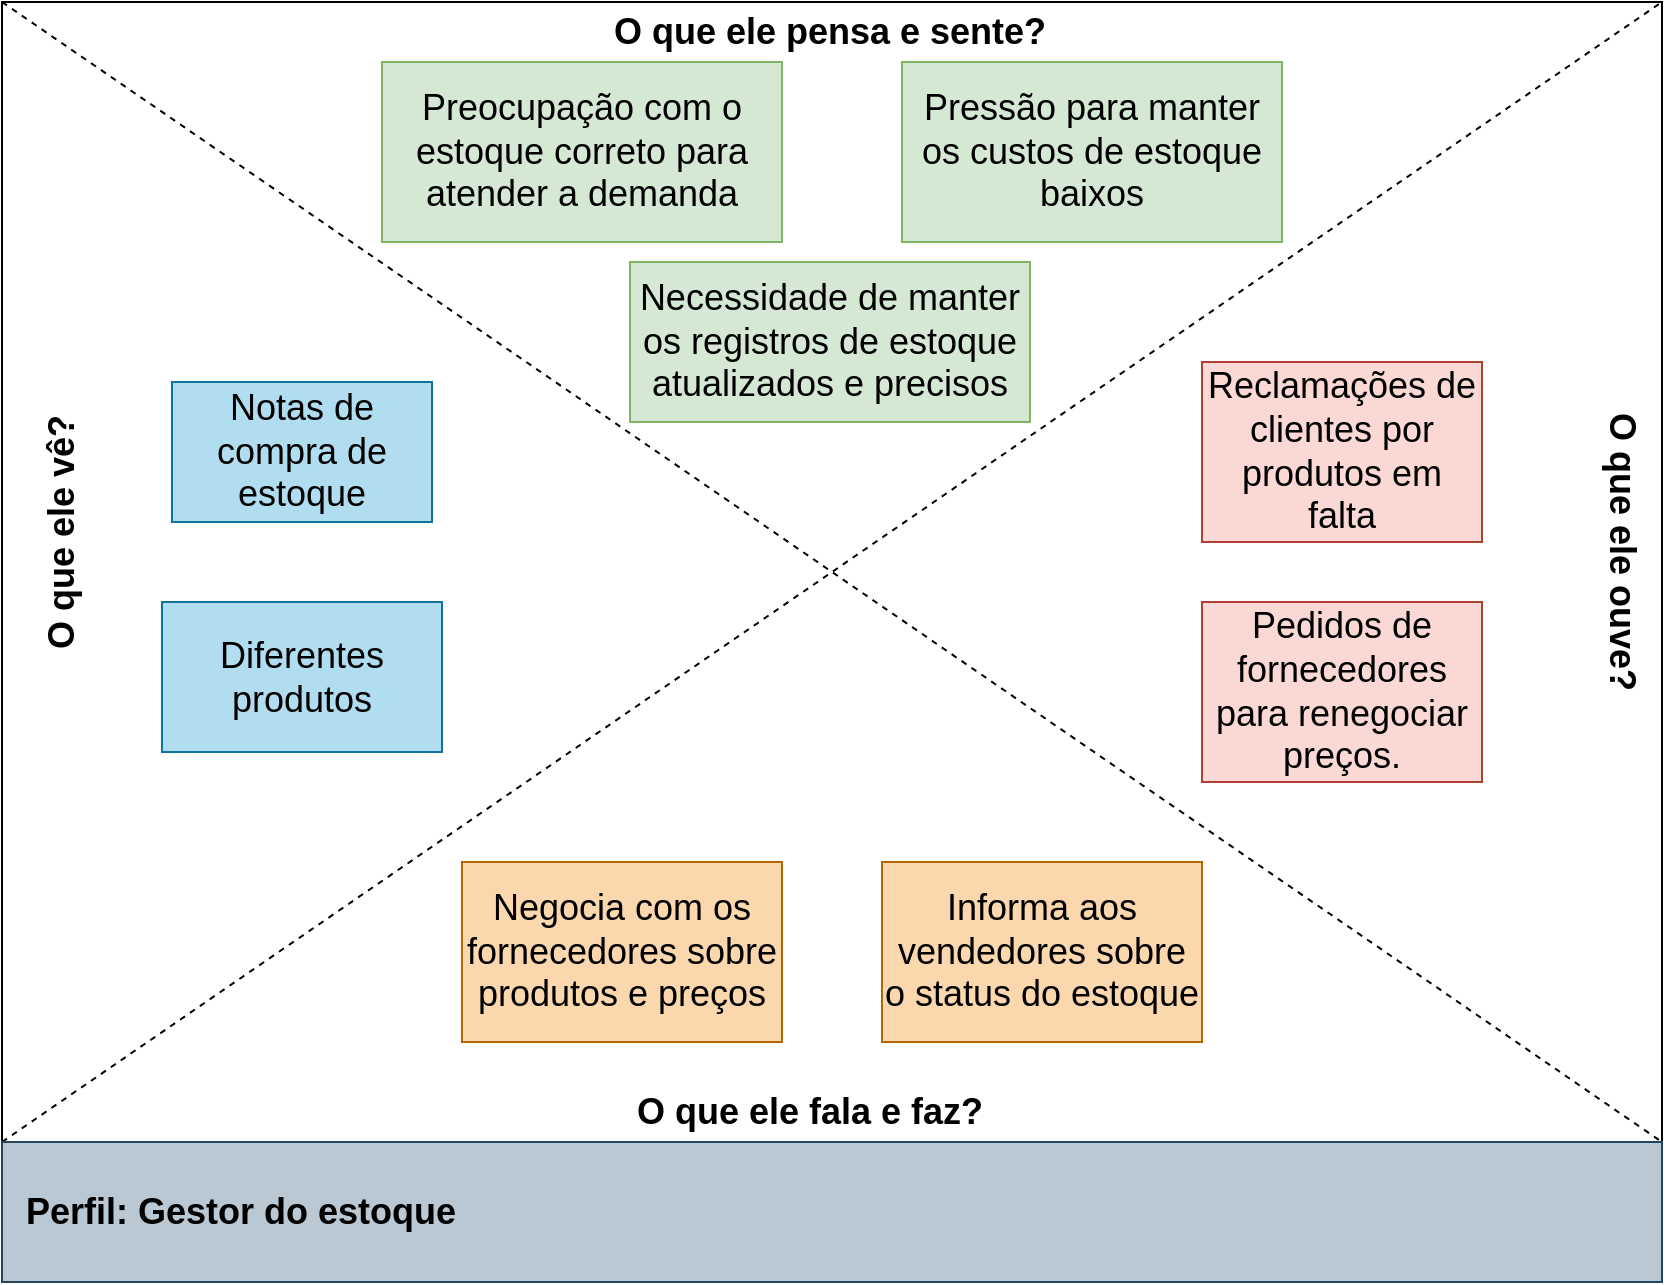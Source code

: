 <mxfile version="20.8.16" type="device" pages="4"><diagram name="Gestor do estoque" id="Eynm4hwWf-TLTXvSAdZm"><mxGraphModel dx="1257" dy="760" grid="1" gridSize="10" guides="1" tooltips="1" connect="1" arrows="1" fold="1" page="1" pageScale="1" pageWidth="827" pageHeight="1169" math="0" shadow="0"><root><mxCell id="0"/><mxCell id="1" parent="0"/><mxCell id="F-3DvOFEYXsqWoL4Wt8d-6" value="" style="rounded=0;whiteSpace=wrap;html=1;fillColor=none;" parent="1" vertex="1"><mxGeometry width="830" height="570" as="geometry"/></mxCell><mxCell id="F-3DvOFEYXsqWoL4Wt8d-1" value="" style="endArrow=none;dashed=1;html=1;rounded=0;exitX=0;exitY=1;exitDx=0;exitDy=0;entryX=1;entryY=0;entryDx=0;entryDy=0;" parent="1" source="F-3DvOFEYXsqWoL4Wt8d-6" target="F-3DvOFEYXsqWoL4Wt8d-6" edge="1"><mxGeometry width="50" height="50" relative="1" as="geometry"><mxPoint x="70" y="560" as="sourcePoint"/><mxPoint x="660" y="30" as="targetPoint"/></mxGeometry></mxCell><mxCell id="F-3DvOFEYXsqWoL4Wt8d-8" value="" style="endArrow=none;dashed=1;html=1;rounded=0;entryX=1;entryY=1;entryDx=0;entryDy=0;exitX=0;exitY=0;exitDx=0;exitDy=0;" parent="1" source="F-3DvOFEYXsqWoL4Wt8d-6" target="F-3DvOFEYXsqWoL4Wt8d-6" edge="1"><mxGeometry width="50" height="50" relative="1" as="geometry"><mxPoint x="400" y="310" as="sourcePoint"/><mxPoint x="440" y="250" as="targetPoint"/></mxGeometry></mxCell><mxCell id="F-3DvOFEYXsqWoL4Wt8d-9" value="&lt;font style=&quot;font-size: 18px;&quot;&gt;&lt;b&gt;O que ele pensa e sente?&lt;/b&gt;&lt;/font&gt;" style="text;html=1;strokeColor=none;fillColor=none;align=center;verticalAlign=middle;whiteSpace=wrap;rounded=0;" parent="1" vertex="1"><mxGeometry x="304" width="220" height="30" as="geometry"/></mxCell><mxCell id="F-3DvOFEYXsqWoL4Wt8d-10" value="&lt;font style=&quot;font-size: 18px;&quot;&gt;&lt;b&gt;O que ele ouve?&lt;/b&gt;&lt;/font&gt;" style="text;html=1;strokeColor=none;fillColor=none;align=center;verticalAlign=middle;whiteSpace=wrap;rounded=0;rotation=90;" parent="1" vertex="1"><mxGeometry x="730" y="260" width="160" height="30" as="geometry"/></mxCell><mxCell id="F-3DvOFEYXsqWoL4Wt8d-11" value="&lt;font style=&quot;font-size: 18px;&quot;&gt;&lt;b&gt;O que ele vê?&lt;/b&gt;&lt;/font&gt;" style="text;html=1;strokeColor=none;fillColor=none;align=center;verticalAlign=middle;whiteSpace=wrap;rounded=0;rotation=270;" parent="1" vertex="1"><mxGeometry x="-50" y="250" width="160" height="30" as="geometry"/></mxCell><mxCell id="F-3DvOFEYXsqWoL4Wt8d-12" value="&lt;font style=&quot;font-size: 18px;&quot;&gt;&lt;b&gt;O que ele fala e faz?&lt;/b&gt;&lt;/font&gt;" style="text;html=1;strokeColor=none;fillColor=none;align=center;verticalAlign=middle;whiteSpace=wrap;rounded=0;" parent="1" vertex="1"><mxGeometry x="294" y="540" width="220" height="30" as="geometry"/></mxCell><mxCell id="F-3DvOFEYXsqWoL4Wt8d-13" value="Notas de compra de estoque" style="rounded=0;whiteSpace=wrap;html=1;fontSize=18;fillColor=#b1ddf0;strokeColor=#10739e;" parent="1" vertex="1"><mxGeometry x="85" y="190" width="130" height="70" as="geometry"/></mxCell><mxCell id="F-3DvOFEYXsqWoL4Wt8d-14" value="Diferentes produtos" style="rounded=0;whiteSpace=wrap;html=1;fontSize=18;fillColor=#b1ddf0;strokeColor=#10739e;" parent="1" vertex="1"><mxGeometry x="80" y="300" width="140" height="75" as="geometry"/></mxCell><mxCell id="F-3DvOFEYXsqWoL4Wt8d-15" value="Reclamações de clientes por produtos em falta" style="rounded=0;whiteSpace=wrap;html=1;fontSize=18;fillColor=#fad9d5;strokeColor=#ae4132;" parent="1" vertex="1"><mxGeometry x="600" y="180" width="140" height="90" as="geometry"/></mxCell><mxCell id="F-3DvOFEYXsqWoL4Wt8d-16" value="Negocia com os fornecedores sobre produtos e preços" style="rounded=0;whiteSpace=wrap;html=1;fontSize=18;fillColor=#fad7ac;strokeColor=#b46504;" parent="1" vertex="1"><mxGeometry x="230" y="430" width="160" height="90" as="geometry"/></mxCell><mxCell id="F-3DvOFEYXsqWoL4Wt8d-17" value="Preocupação com o estoque correto para atender a demanda" style="rounded=0;whiteSpace=wrap;html=1;fontSize=18;fillColor=#d5e8d4;strokeColor=#82b366;" parent="1" vertex="1"><mxGeometry x="190" y="30" width="200" height="90" as="geometry"/></mxCell><mxCell id="F-3DvOFEYXsqWoL4Wt8d-18" value="Pressão para manter os custos de estoque baixos" style="rounded=0;whiteSpace=wrap;html=1;fontSize=18;fillColor=#d5e8d4;strokeColor=#82b366;" parent="1" vertex="1"><mxGeometry x="450" y="30" width="190" height="90" as="geometry"/></mxCell><mxCell id="F-3DvOFEYXsqWoL4Wt8d-19" value="Pedidos de fornecedores para renegociar preços." style="rounded=0;whiteSpace=wrap;html=1;fontSize=18;fillColor=#fad9d5;strokeColor=#ae4132;" parent="1" vertex="1"><mxGeometry x="600" y="300" width="140" height="90" as="geometry"/></mxCell><mxCell id="F-3DvOFEYXsqWoL4Wt8d-20" value="Informa aos vendedores sobre o status do estoque" style="rounded=0;whiteSpace=wrap;html=1;fontSize=18;fillColor=#fad7ac;strokeColor=#b46504;" parent="1" vertex="1"><mxGeometry x="440" y="430" width="160" height="90" as="geometry"/></mxCell><mxCell id="F-3DvOFEYXsqWoL4Wt8d-21" value="&lt;b&gt;&amp;nbsp; Perfil: Gestor do estoque&lt;/b&gt;" style="rounded=0;whiteSpace=wrap;html=1;fontSize=18;fillColor=#bac8d3;strokeColor=#23445d;align=left;" parent="1" vertex="1"><mxGeometry y="570" width="830" height="70" as="geometry"/></mxCell><mxCell id="63xaO4efz_6_77P4KXBD-5" value="Necessidade de manter os registros de estoque atualizados e precisos" style="rounded=0;whiteSpace=wrap;html=1;fontSize=18;fillColor=#d5e8d4;strokeColor=#82b366;" vertex="1" parent="1"><mxGeometry x="314" y="130" width="200" height="80" as="geometry"/></mxCell></root></mxGraphModel></diagram><diagram name="Vendedor" id="VAFdlG9TZNjiYlkP9Xsd"><mxGraphModel dx="1257" dy="760" grid="1" gridSize="10" guides="1" tooltips="1" connect="1" arrows="1" fold="1" page="1" pageScale="1" pageWidth="827" pageHeight="1169" math="0" shadow="0"><root><mxCell id="5MlUC6vco1x-wOi26ptH-0"/><mxCell id="5MlUC6vco1x-wOi26ptH-1" parent="5MlUC6vco1x-wOi26ptH-0"/><mxCell id="5MlUC6vco1x-wOi26ptH-2" value="" style="rounded=0;whiteSpace=wrap;html=1;fillColor=none;" vertex="1" parent="5MlUC6vco1x-wOi26ptH-1"><mxGeometry width="860" height="580" as="geometry"/></mxCell><mxCell id="5MlUC6vco1x-wOi26ptH-3" value="" style="endArrow=none;dashed=1;html=1;rounded=0;exitX=0;exitY=1;exitDx=0;exitDy=0;entryX=1;entryY=0;entryDx=0;entryDy=0;" edge="1" parent="5MlUC6vco1x-wOi26ptH-1" source="5MlUC6vco1x-wOi26ptH-2" target="5MlUC6vco1x-wOi26ptH-2"><mxGeometry width="50" height="50" relative="1" as="geometry"><mxPoint x="70" y="560" as="sourcePoint"/><mxPoint x="660" y="30" as="targetPoint"/></mxGeometry></mxCell><mxCell id="5MlUC6vco1x-wOi26ptH-4" value="" style="endArrow=none;dashed=1;html=1;rounded=0;entryX=1;entryY=1;entryDx=0;entryDy=0;exitX=0;exitY=0;exitDx=0;exitDy=0;" edge="1" parent="5MlUC6vco1x-wOi26ptH-1" source="5MlUC6vco1x-wOi26ptH-2" target="5MlUC6vco1x-wOi26ptH-2"><mxGeometry width="50" height="50" relative="1" as="geometry"><mxPoint x="400" y="310" as="sourcePoint"/><mxPoint x="440" y="250" as="targetPoint"/></mxGeometry></mxCell><mxCell id="5MlUC6vco1x-wOi26ptH-5" value="&lt;font style=&quot;font-size: 18px;&quot;&gt;&lt;b&gt;O que ele pensa e sente?&lt;/b&gt;&lt;/font&gt;" style="text;html=1;strokeColor=none;fillColor=none;align=center;verticalAlign=middle;whiteSpace=wrap;rounded=0;" vertex="1" parent="5MlUC6vco1x-wOi26ptH-1"><mxGeometry x="304" width="220" height="30" as="geometry"/></mxCell><mxCell id="5MlUC6vco1x-wOi26ptH-6" value="&lt;font style=&quot;font-size: 18px;&quot;&gt;&lt;b&gt;O que ele ouve?&lt;/b&gt;&lt;/font&gt;" style="text;html=1;strokeColor=none;fillColor=none;align=center;verticalAlign=middle;whiteSpace=wrap;rounded=0;rotation=90;" vertex="1" parent="5MlUC6vco1x-wOi26ptH-1"><mxGeometry x="750" y="260" width="160" height="30" as="geometry"/></mxCell><mxCell id="5MlUC6vco1x-wOi26ptH-7" value="&lt;font style=&quot;font-size: 18px;&quot;&gt;&lt;b&gt;O que ele vê?&lt;/b&gt;&lt;/font&gt;" style="text;html=1;strokeColor=none;fillColor=none;align=center;verticalAlign=middle;whiteSpace=wrap;rounded=0;rotation=270;" vertex="1" parent="5MlUC6vco1x-wOi26ptH-1"><mxGeometry x="-50" y="250" width="160" height="30" as="geometry"/></mxCell><mxCell id="5MlUC6vco1x-wOi26ptH-8" value="&lt;font style=&quot;font-size: 18px;&quot;&gt;&lt;b&gt;O que ele fala e faz?&lt;/b&gt;&lt;/font&gt;" style="text;html=1;strokeColor=none;fillColor=none;align=center;verticalAlign=middle;whiteSpace=wrap;rounded=0;" vertex="1" parent="5MlUC6vco1x-wOi26ptH-1"><mxGeometry x="294" y="540" width="220" height="30" as="geometry"/></mxCell><mxCell id="5MlUC6vco1x-wOi26ptH-9" value="Identificação dos clientes" style="rounded=0;whiteSpace=wrap;html=1;fontSize=18;fillColor=#b1ddf0;strokeColor=#10739e;" vertex="1" parent="5MlUC6vco1x-wOi26ptH-1"><mxGeometry x="70" y="140" width="130" height="70" as="geometry"/></mxCell><mxCell id="5MlUC6vco1x-wOi26ptH-10" value="Produtos a serem vendidos" style="rounded=0;whiteSpace=wrap;html=1;fontSize=18;fillColor=#b1ddf0;strokeColor=#10739e;" vertex="1" parent="5MlUC6vco1x-wOi26ptH-1"><mxGeometry x="60" y="320" width="140" height="75" as="geometry"/></mxCell><mxCell id="5MlUC6vco1x-wOi26ptH-11" value="Reclamações de clientes por produtos em falta" style="rounded=0;whiteSpace=wrap;html=1;fontSize=18;fillColor=#fad9d5;strokeColor=#ae4132;" vertex="1" parent="5MlUC6vco1x-wOi26ptH-1"><mxGeometry x="640" y="160" width="140" height="90" as="geometry"/></mxCell><mxCell id="5MlUC6vco1x-wOi26ptH-12" value="Fecha vendas" style="rounded=0;whiteSpace=wrap;html=1;fontSize=18;fillColor=#fad7ac;strokeColor=#b46504;" vertex="1" parent="5MlUC6vco1x-wOi26ptH-1"><mxGeometry x="354" y="370" width="160" height="70" as="geometry"/></mxCell><mxCell id="5MlUC6vco1x-wOi26ptH-13" value="Preciso ter informações dos produtos que vendo" style="rounded=0;whiteSpace=wrap;html=1;fontSize=18;fillColor=#d5e8d4;strokeColor=#82b366;" vertex="1" parent="5MlUC6vco1x-wOi26ptH-1"><mxGeometry x="190" y="30" width="200" height="90" as="geometry"/></mxCell><mxCell id="5MlUC6vco1x-wOi26ptH-14" value="Quero aumentar minhas venda" style="rounded=0;whiteSpace=wrap;html=1;fontSize=18;fillColor=#d5e8d4;strokeColor=#82b366;" vertex="1" parent="5MlUC6vco1x-wOi26ptH-1"><mxGeometry x="450" y="30" width="190" height="90" as="geometry"/></mxCell><mxCell id="5MlUC6vco1x-wOi26ptH-15" value="Reclamações dos clientes quanto a filas de atendiimento" style="rounded=0;whiteSpace=wrap;html=1;fontSize=18;fillColor=#fad9d5;strokeColor=#ae4132;" vertex="1" parent="5MlUC6vco1x-wOi26ptH-1"><mxGeometry x="640" y="290" width="140" height="90" as="geometry"/></mxCell><mxCell id="5MlUC6vco1x-wOi26ptH-17" value="&lt;b&gt;&amp;nbsp; Perfil: Vendedor&lt;/b&gt;" style="rounded=0;whiteSpace=wrap;html=1;fontSize=18;fillColor=#bac8d3;strokeColor=#23445d;align=left;" vertex="1" parent="5MlUC6vco1x-wOi26ptH-1"><mxGeometry y="580" width="860" height="90" as="geometry"/></mxCell><mxCell id="5MlUC6vco1x-wOi26ptH-18" value="Quero agilizar o atendimento ao cliente" style="rounded=0;whiteSpace=wrap;html=1;fontSize=18;fillColor=#d5e8d4;strokeColor=#82b366;" vertex="1" parent="5MlUC6vco1x-wOi26ptH-1"><mxGeometry x="324" y="130" width="200" height="80" as="geometry"/></mxCell><mxCell id="JkGpFL_85RSbZOMtraFR-1" value="Dados do estoque" style="rounded=0;whiteSpace=wrap;html=1;fontSize=18;fillColor=#b1ddf0;strokeColor=#10739e;" vertex="1" parent="5MlUC6vco1x-wOi26ptH-1"><mxGeometry x="220" y="240" width="130" height="70" as="geometry"/></mxCell><mxCell id="JkGpFL_85RSbZOMtraFR-2" value="Acompamanha seus resultados" style="rounded=0;whiteSpace=wrap;html=1;fontSize=18;fillColor=#fad7ac;strokeColor=#b46504;" vertex="1" parent="5MlUC6vco1x-wOi26ptH-1"><mxGeometry x="500" y="450" width="160" height="70" as="geometry"/></mxCell><mxCell id="JkGpFL_85RSbZOMtraFR-3" value="Cadastra clientes e atualiza suas informações" style="rounded=0;whiteSpace=wrap;html=1;fontSize=18;fillColor=#fad7ac;strokeColor=#b46504;" vertex="1" parent="5MlUC6vco1x-wOi26ptH-1"><mxGeometry x="220" y="450" width="160" height="70" as="geometry"/></mxCell></root></mxGraphModel></diagram><diagram id="-rK2HsPMGyLgkqBek4uy" name="Cliente"><mxGraphModel dx="1035" dy="626" grid="1" gridSize="10" guides="1" tooltips="1" connect="1" arrows="1" fold="1" page="1" pageScale="1" pageWidth="827" pageHeight="1169" math="0" shadow="0"><root><mxCell id="0"/><mxCell id="1" parent="0"/><mxCell id="kglyF2V8C1ghy0coam3U-1" value="" style="rounded=0;whiteSpace=wrap;html=1;fillColor=none;" vertex="1" parent="1"><mxGeometry width="860" height="580" as="geometry"/></mxCell><mxCell id="kglyF2V8C1ghy0coam3U-2" value="" style="endArrow=none;dashed=1;html=1;rounded=0;exitX=0;exitY=1;exitDx=0;exitDy=0;entryX=1;entryY=0;entryDx=0;entryDy=0;" edge="1" parent="1" source="kglyF2V8C1ghy0coam3U-1" target="kglyF2V8C1ghy0coam3U-1"><mxGeometry width="50" height="50" relative="1" as="geometry"><mxPoint x="70" y="560" as="sourcePoint"/><mxPoint x="660" y="30" as="targetPoint"/></mxGeometry></mxCell><mxCell id="kglyF2V8C1ghy0coam3U-3" value="" style="endArrow=none;dashed=1;html=1;rounded=0;entryX=1;entryY=1;entryDx=0;entryDy=0;exitX=0;exitY=0;exitDx=0;exitDy=0;" edge="1" parent="1" source="kglyF2V8C1ghy0coam3U-1" target="kglyF2V8C1ghy0coam3U-1"><mxGeometry width="50" height="50" relative="1" as="geometry"><mxPoint x="400" y="310" as="sourcePoint"/><mxPoint x="440" y="250" as="targetPoint"/></mxGeometry></mxCell><mxCell id="kglyF2V8C1ghy0coam3U-4" value="&lt;font style=&quot;font-size: 18px;&quot;&gt;&lt;b&gt;O que ele pensa e sente?&lt;/b&gt;&lt;/font&gt;" style="text;html=1;strokeColor=none;fillColor=none;align=center;verticalAlign=middle;whiteSpace=wrap;rounded=0;" vertex="1" parent="1"><mxGeometry x="304" width="220" height="30" as="geometry"/></mxCell><mxCell id="kglyF2V8C1ghy0coam3U-5" value="&lt;font style=&quot;font-size: 18px;&quot;&gt;&lt;b&gt;O que ele ouve?&lt;/b&gt;&lt;/font&gt;" style="text;html=1;strokeColor=none;fillColor=none;align=center;verticalAlign=middle;whiteSpace=wrap;rounded=0;rotation=90;" vertex="1" parent="1"><mxGeometry x="750" y="260" width="160" height="30" as="geometry"/></mxCell><mxCell id="kglyF2V8C1ghy0coam3U-6" value="&lt;font style=&quot;font-size: 18px;&quot;&gt;&lt;b&gt;O que ele vê?&lt;/b&gt;&lt;/font&gt;" style="text;html=1;strokeColor=none;fillColor=none;align=center;verticalAlign=middle;whiteSpace=wrap;rounded=0;rotation=270;" vertex="1" parent="1"><mxGeometry x="-50" y="250" width="160" height="30" as="geometry"/></mxCell><mxCell id="kglyF2V8C1ghy0coam3U-7" value="&lt;font style=&quot;font-size: 18px;&quot;&gt;&lt;b&gt;O que ele fala e faz?&lt;/b&gt;&lt;/font&gt;" style="text;html=1;strokeColor=none;fillColor=none;align=center;verticalAlign=middle;whiteSpace=wrap;rounded=0;" vertex="1" parent="1"><mxGeometry x="294" y="540" width="220" height="30" as="geometry"/></mxCell><mxCell id="kglyF2V8C1ghy0coam3U-8" value="Informações claras sobre os produtos" style="rounded=0;whiteSpace=wrap;html=1;fontSize=18;fillColor=#b1ddf0;strokeColor=#10739e;" vertex="1" parent="1"><mxGeometry x="70" y="180" width="130" height="70" as="geometry"/></mxCell><mxCell id="kglyF2V8C1ghy0coam3U-9" value="Produtos a serem vendidos" style="rounded=0;whiteSpace=wrap;html=1;fontSize=18;fillColor=#b1ddf0;strokeColor=#10739e;" vertex="1" parent="1"><mxGeometry x="70" y="290" width="140" height="75" as="geometry"/></mxCell><mxCell id="kglyF2V8C1ghy0coam3U-10" value="Conversas com vendedores da loja" style="rounded=0;whiteSpace=wrap;html=1;fontSize=18;fillColor=#fad9d5;strokeColor=#ae4132;" vertex="1" parent="1"><mxGeometry x="630" y="170" width="140" height="90" as="geometry"/></mxCell><mxCell id="kglyF2V8C1ghy0coam3U-11" value="Consulta seu histórico de compras" style="rounded=0;whiteSpace=wrap;html=1;fontSize=18;fillColor=#fad7ac;strokeColor=#b46504;" vertex="1" parent="1"><mxGeometry x="240" y="440" width="160" height="70" as="geometry"/></mxCell><mxCell id="kglyF2V8C1ghy0coam3U-12" value="Não posso perder muito tempo com processos burocráticos durante a compra do produto" style="rounded=0;whiteSpace=wrap;html=1;fontSize=18;fillColor=#d5e8d4;strokeColor=#82b366;" vertex="1" parent="1"><mxGeometry x="210" y="40" width="200" height="90" as="geometry"/></mxCell><mxCell id="kglyF2V8C1ghy0coam3U-13" value="Preciso ter segurança para fornecer informações pessoais e realizar a compra" style="rounded=0;whiteSpace=wrap;html=1;fontSize=18;fillColor=#d5e8d4;strokeColor=#82b366;" vertex="1" parent="1"><mxGeometry x="450" y="40" width="190" height="90" as="geometry"/></mxCell><mxCell id="kglyF2V8C1ghy0coam3U-15" value="&lt;b&gt;&amp;nbsp; Perfil: Cliente&lt;/b&gt;" style="rounded=0;whiteSpace=wrap;html=1;fontSize=18;fillColor=#bac8d3;strokeColor=#23445d;align=left;" vertex="1" parent="1"><mxGeometry y="580" width="860" height="90" as="geometry"/></mxCell><mxCell id="kglyF2V8C1ghy0coam3U-19" value="Valoriza o atendimento rápido e personalizado" style="rounded=0;whiteSpace=wrap;html=1;fontSize=18;fillColor=#fad7ac;strokeColor=#b46504;" vertex="1" parent="1"><mxGeometry x="440" y="440" width="160" height="70" as="geometry"/></mxCell><mxCell id="npSO-0tNE4lqFKosoIn7-1" value="Boa comunicação com a loja com respostas rápidas" style="rounded=0;whiteSpace=wrap;html=1;fontSize=18;fillColor=#fad9d5;strokeColor=#ae4132;" vertex="1" parent="1"><mxGeometry x="630" y="282.5" width="150" height="107.5" as="geometry"/></mxCell></root></mxGraphModel></diagram><diagram name="Dono do negócio" id="QNuhcbktWPssCiSOF-GO"><mxGraphModel dx="880" dy="532" grid="1" gridSize="10" guides="1" tooltips="1" connect="1" arrows="1" fold="1" page="1" pageScale="1" pageWidth="827" pageHeight="1169" math="0" shadow="0"><root><mxCell id="PLZj9Me3GOaQBpPuS66Y-0"/><mxCell id="PLZj9Me3GOaQBpPuS66Y-1" parent="PLZj9Me3GOaQBpPuS66Y-0"/><mxCell id="PLZj9Me3GOaQBpPuS66Y-2" value="" style="rounded=0;whiteSpace=wrap;html=1;fillColor=none;" vertex="1" parent="PLZj9Me3GOaQBpPuS66Y-1"><mxGeometry width="860" height="580" as="geometry"/></mxCell><mxCell id="PLZj9Me3GOaQBpPuS66Y-3" value="" style="endArrow=none;dashed=1;html=1;rounded=0;exitX=0;exitY=1;exitDx=0;exitDy=0;entryX=1;entryY=0;entryDx=0;entryDy=0;" edge="1" parent="PLZj9Me3GOaQBpPuS66Y-1" source="PLZj9Me3GOaQBpPuS66Y-2" target="PLZj9Me3GOaQBpPuS66Y-2"><mxGeometry width="50" height="50" relative="1" as="geometry"><mxPoint x="70" y="560" as="sourcePoint"/><mxPoint x="660" y="30" as="targetPoint"/></mxGeometry></mxCell><mxCell id="PLZj9Me3GOaQBpPuS66Y-4" value="" style="endArrow=none;dashed=1;html=1;rounded=0;entryX=1;entryY=1;entryDx=0;entryDy=0;exitX=0;exitY=0;exitDx=0;exitDy=0;" edge="1" parent="PLZj9Me3GOaQBpPuS66Y-1" source="PLZj9Me3GOaQBpPuS66Y-2" target="PLZj9Me3GOaQBpPuS66Y-2"><mxGeometry width="50" height="50" relative="1" as="geometry"><mxPoint x="400" y="310" as="sourcePoint"/><mxPoint x="440" y="250" as="targetPoint"/></mxGeometry></mxCell><mxCell id="PLZj9Me3GOaQBpPuS66Y-5" value="&lt;font style=&quot;font-size: 18px;&quot;&gt;&lt;b&gt;O que ele pensa e sente?&lt;/b&gt;&lt;/font&gt;" style="text;html=1;strokeColor=none;fillColor=none;align=center;verticalAlign=middle;whiteSpace=wrap;rounded=0;" vertex="1" parent="PLZj9Me3GOaQBpPuS66Y-1"><mxGeometry x="304" width="220" height="30" as="geometry"/></mxCell><mxCell id="PLZj9Me3GOaQBpPuS66Y-6" value="&lt;font style=&quot;font-size: 18px;&quot;&gt;&lt;b&gt;O que ele ouve?&lt;/b&gt;&lt;/font&gt;" style="text;html=1;strokeColor=none;fillColor=none;align=center;verticalAlign=middle;whiteSpace=wrap;rounded=0;rotation=90;" vertex="1" parent="PLZj9Me3GOaQBpPuS66Y-1"><mxGeometry x="750" y="260" width="160" height="30" as="geometry"/></mxCell><mxCell id="PLZj9Me3GOaQBpPuS66Y-7" value="&lt;font style=&quot;font-size: 18px;&quot;&gt;&lt;b&gt;O que ele vê?&lt;/b&gt;&lt;/font&gt;" style="text;html=1;strokeColor=none;fillColor=none;align=center;verticalAlign=middle;whiteSpace=wrap;rounded=0;rotation=270;" vertex="1" parent="PLZj9Me3GOaQBpPuS66Y-1"><mxGeometry x="-50" y="250" width="160" height="30" as="geometry"/></mxCell><mxCell id="PLZj9Me3GOaQBpPuS66Y-8" value="&lt;font style=&quot;font-size: 18px;&quot;&gt;&lt;b&gt;O que ele fala e faz?&lt;/b&gt;&lt;/font&gt;" style="text;html=1;strokeColor=none;fillColor=none;align=center;verticalAlign=middle;whiteSpace=wrap;rounded=0;" vertex="1" parent="PLZj9Me3GOaQBpPuS66Y-1"><mxGeometry x="294" y="540" width="220" height="30" as="geometry"/></mxCell><mxCell id="PLZj9Me3GOaQBpPuS66Y-9" value="Informações claras sobre os produtos" style="rounded=0;whiteSpace=wrap;html=1;fontSize=18;fillColor=#b1ddf0;strokeColor=#10739e;" vertex="1" parent="PLZj9Me3GOaQBpPuS66Y-1"><mxGeometry x="70" y="180" width="130" height="70" as="geometry"/></mxCell><mxCell id="PLZj9Me3GOaQBpPuS66Y-10" value="Produtos a serem vendidos" style="rounded=0;whiteSpace=wrap;html=1;fontSize=18;fillColor=#b1ddf0;strokeColor=#10739e;" vertex="1" parent="PLZj9Me3GOaQBpPuS66Y-1"><mxGeometry x="70" y="290" width="140" height="75" as="geometry"/></mxCell><mxCell id="PLZj9Me3GOaQBpPuS66Y-11" value="Conversas com vendedores da loja" style="rounded=0;whiteSpace=wrap;html=1;fontSize=18;fillColor=#fad9d5;strokeColor=#ae4132;" vertex="1" parent="PLZj9Me3GOaQBpPuS66Y-1"><mxGeometry x="630" y="180" width="140" height="90" as="geometry"/></mxCell><mxCell id="PLZj9Me3GOaQBpPuS66Y-12" value="Consulta seu histórico de compras" style="rounded=0;whiteSpace=wrap;html=1;fontSize=18;fillColor=#fad7ac;strokeColor=#b46504;" vertex="1" parent="PLZj9Me3GOaQBpPuS66Y-1"><mxGeometry x="240" y="440" width="160" height="70" as="geometry"/></mxCell><mxCell id="PLZj9Me3GOaQBpPuS66Y-13" value="Não posso perder muito tempo com processos burocráticos durante a compra do produto" style="rounded=0;whiteSpace=wrap;html=1;fontSize=18;fillColor=#d5e8d4;strokeColor=#82b366;" vertex="1" parent="PLZj9Me3GOaQBpPuS66Y-1"><mxGeometry x="210" y="40" width="200" height="90" as="geometry"/></mxCell><mxCell id="PLZj9Me3GOaQBpPuS66Y-14" value="Preciso ter segurança para fornecer informações pessoais e realizar a compra" style="rounded=0;whiteSpace=wrap;html=1;fontSize=18;fillColor=#d5e8d4;strokeColor=#82b366;" vertex="1" parent="PLZj9Me3GOaQBpPuS66Y-1"><mxGeometry x="450" y="40" width="190" height="90" as="geometry"/></mxCell><mxCell id="PLZj9Me3GOaQBpPuS66Y-15" value="&lt;b&gt;&amp;nbsp; Perfil: Cliente&lt;/b&gt;" style="rounded=0;whiteSpace=wrap;html=1;fontSize=18;fillColor=#bac8d3;strokeColor=#23445d;align=left;" vertex="1" parent="PLZj9Me3GOaQBpPuS66Y-1"><mxGeometry y="580" width="860" height="90" as="geometry"/></mxCell><mxCell id="PLZj9Me3GOaQBpPuS66Y-16" value="Valoriza o atendimento rápido e personalizado" style="rounded=0;whiteSpace=wrap;html=1;fontSize=18;fillColor=#fad7ac;strokeColor=#b46504;" vertex="1" parent="PLZj9Me3GOaQBpPuS66Y-1"><mxGeometry x="440" y="440" width="160" height="70" as="geometry"/></mxCell><mxCell id="yCuXB8J8V9c7OP58g3ts-0" value="Boa comunicação com a loja com respostas rápidas" style="rounded=0;whiteSpace=wrap;html=1;fontSize=18;fillColor=#fad9d5;strokeColor=#ae4132;" vertex="1" parent="PLZj9Me3GOaQBpPuS66Y-1"><mxGeometry x="630" y="282.5" width="150" height="107.5" as="geometry"/></mxCell></root></mxGraphModel></diagram></mxfile>